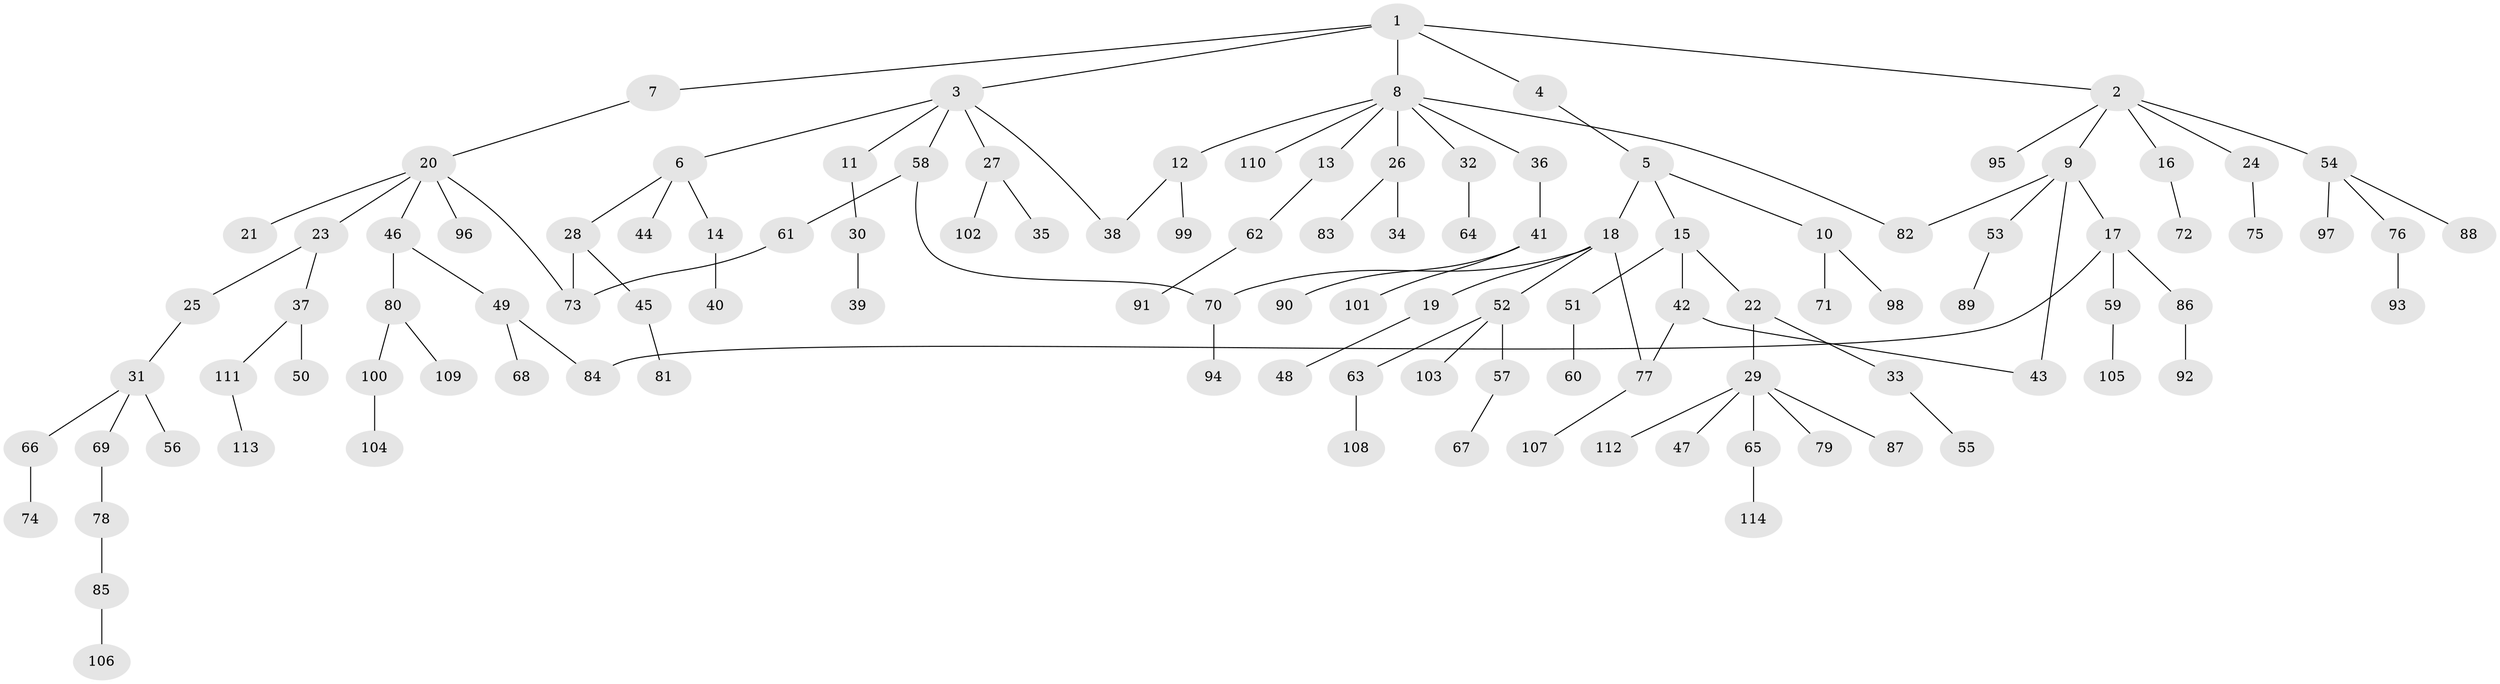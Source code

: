 // Generated by graph-tools (version 1.1) at 2025/10/02/27/25 16:10:54]
// undirected, 114 vertices, 121 edges
graph export_dot {
graph [start="1"]
  node [color=gray90,style=filled];
  1;
  2;
  3;
  4;
  5;
  6;
  7;
  8;
  9;
  10;
  11;
  12;
  13;
  14;
  15;
  16;
  17;
  18;
  19;
  20;
  21;
  22;
  23;
  24;
  25;
  26;
  27;
  28;
  29;
  30;
  31;
  32;
  33;
  34;
  35;
  36;
  37;
  38;
  39;
  40;
  41;
  42;
  43;
  44;
  45;
  46;
  47;
  48;
  49;
  50;
  51;
  52;
  53;
  54;
  55;
  56;
  57;
  58;
  59;
  60;
  61;
  62;
  63;
  64;
  65;
  66;
  67;
  68;
  69;
  70;
  71;
  72;
  73;
  74;
  75;
  76;
  77;
  78;
  79;
  80;
  81;
  82;
  83;
  84;
  85;
  86;
  87;
  88;
  89;
  90;
  91;
  92;
  93;
  94;
  95;
  96;
  97;
  98;
  99;
  100;
  101;
  102;
  103;
  104;
  105;
  106;
  107;
  108;
  109;
  110;
  111;
  112;
  113;
  114;
  1 -- 2;
  1 -- 3;
  1 -- 4;
  1 -- 7;
  1 -- 8;
  2 -- 9;
  2 -- 16;
  2 -- 24;
  2 -- 54;
  2 -- 95;
  3 -- 6;
  3 -- 11;
  3 -- 27;
  3 -- 38;
  3 -- 58;
  4 -- 5;
  5 -- 10;
  5 -- 15;
  5 -- 18;
  6 -- 14;
  6 -- 28;
  6 -- 44;
  7 -- 20;
  8 -- 12;
  8 -- 13;
  8 -- 26;
  8 -- 32;
  8 -- 36;
  8 -- 110;
  8 -- 82;
  9 -- 17;
  9 -- 53;
  9 -- 82;
  9 -- 43;
  10 -- 71;
  10 -- 98;
  11 -- 30;
  12 -- 99;
  12 -- 38;
  13 -- 62;
  14 -- 40;
  15 -- 22;
  15 -- 42;
  15 -- 51;
  16 -- 72;
  17 -- 59;
  17 -- 84;
  17 -- 86;
  18 -- 19;
  18 -- 52;
  18 -- 77;
  18 -- 70;
  19 -- 48;
  20 -- 21;
  20 -- 23;
  20 -- 46;
  20 -- 73;
  20 -- 96;
  22 -- 29;
  22 -- 33;
  23 -- 25;
  23 -- 37;
  24 -- 75;
  25 -- 31;
  26 -- 34;
  26 -- 83;
  27 -- 35;
  27 -- 102;
  28 -- 45;
  28 -- 73;
  29 -- 47;
  29 -- 65;
  29 -- 79;
  29 -- 87;
  29 -- 112;
  30 -- 39;
  31 -- 56;
  31 -- 66;
  31 -- 69;
  32 -- 64;
  33 -- 55;
  36 -- 41;
  37 -- 50;
  37 -- 111;
  41 -- 90;
  41 -- 101;
  42 -- 43;
  42 -- 77;
  45 -- 81;
  46 -- 49;
  46 -- 80;
  49 -- 68;
  49 -- 84;
  51 -- 60;
  52 -- 57;
  52 -- 63;
  52 -- 103;
  53 -- 89;
  54 -- 76;
  54 -- 88;
  54 -- 97;
  57 -- 67;
  58 -- 61;
  58 -- 70;
  59 -- 105;
  61 -- 73;
  62 -- 91;
  63 -- 108;
  65 -- 114;
  66 -- 74;
  69 -- 78;
  70 -- 94;
  76 -- 93;
  77 -- 107;
  78 -- 85;
  80 -- 100;
  80 -- 109;
  85 -- 106;
  86 -- 92;
  100 -- 104;
  111 -- 113;
}
